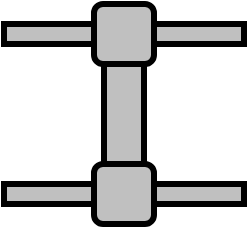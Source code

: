 <mxfile version="23.0.2" type="device">
  <diagram name="Page-1" id="sjqS4lgvRTxpSPtw5l2J">
    <mxGraphModel dx="1114" dy="829" grid="1" gridSize="10" guides="1" tooltips="1" connect="1" arrows="1" fold="1" page="1" pageScale="1" pageWidth="1200" pageHeight="1920" math="0" shadow="0">
      <root>
        <mxCell id="0" />
        <mxCell id="1" parent="0" />
        <mxCell id="4OenRbD0G-R5Z8dhmGWM-1" value="" style="rounded=0;whiteSpace=wrap;html=1;strokeWidth=3;fillColor=#c0c0c0;" vertex="1" parent="1">
          <mxGeometry x="130" y="70" width="20" height="52.5" as="geometry" />
        </mxCell>
        <mxCell id="4OenRbD0G-R5Z8dhmGWM-2" value="" style="rounded=0;whiteSpace=wrap;html=1;strokeWidth=3;fillColor=#c0c0c0;" vertex="1" parent="1">
          <mxGeometry x="80" y="50" width="120" height="10" as="geometry" />
        </mxCell>
        <mxCell id="4OenRbD0G-R5Z8dhmGWM-3" value="" style="rounded=1;whiteSpace=wrap;html=1;strokeWidth=3;fillColor=#c0c0c0;" vertex="1" parent="1">
          <mxGeometry x="125" y="40" width="30" height="30" as="geometry" />
        </mxCell>
        <mxCell id="4OenRbD0G-R5Z8dhmGWM-4" value="" style="rounded=0;whiteSpace=wrap;html=1;strokeWidth=3;fillColor=#c0c0c0;" vertex="1" parent="1">
          <mxGeometry x="80" y="130" width="120" height="10" as="geometry" />
        </mxCell>
        <mxCell id="4OenRbD0G-R5Z8dhmGWM-5" value="" style="rounded=1;whiteSpace=wrap;html=1;strokeWidth=3;fillColor=#c0c0c0;" vertex="1" parent="1">
          <mxGeometry x="125" y="120" width="30" height="30" as="geometry" />
        </mxCell>
      </root>
    </mxGraphModel>
  </diagram>
</mxfile>
